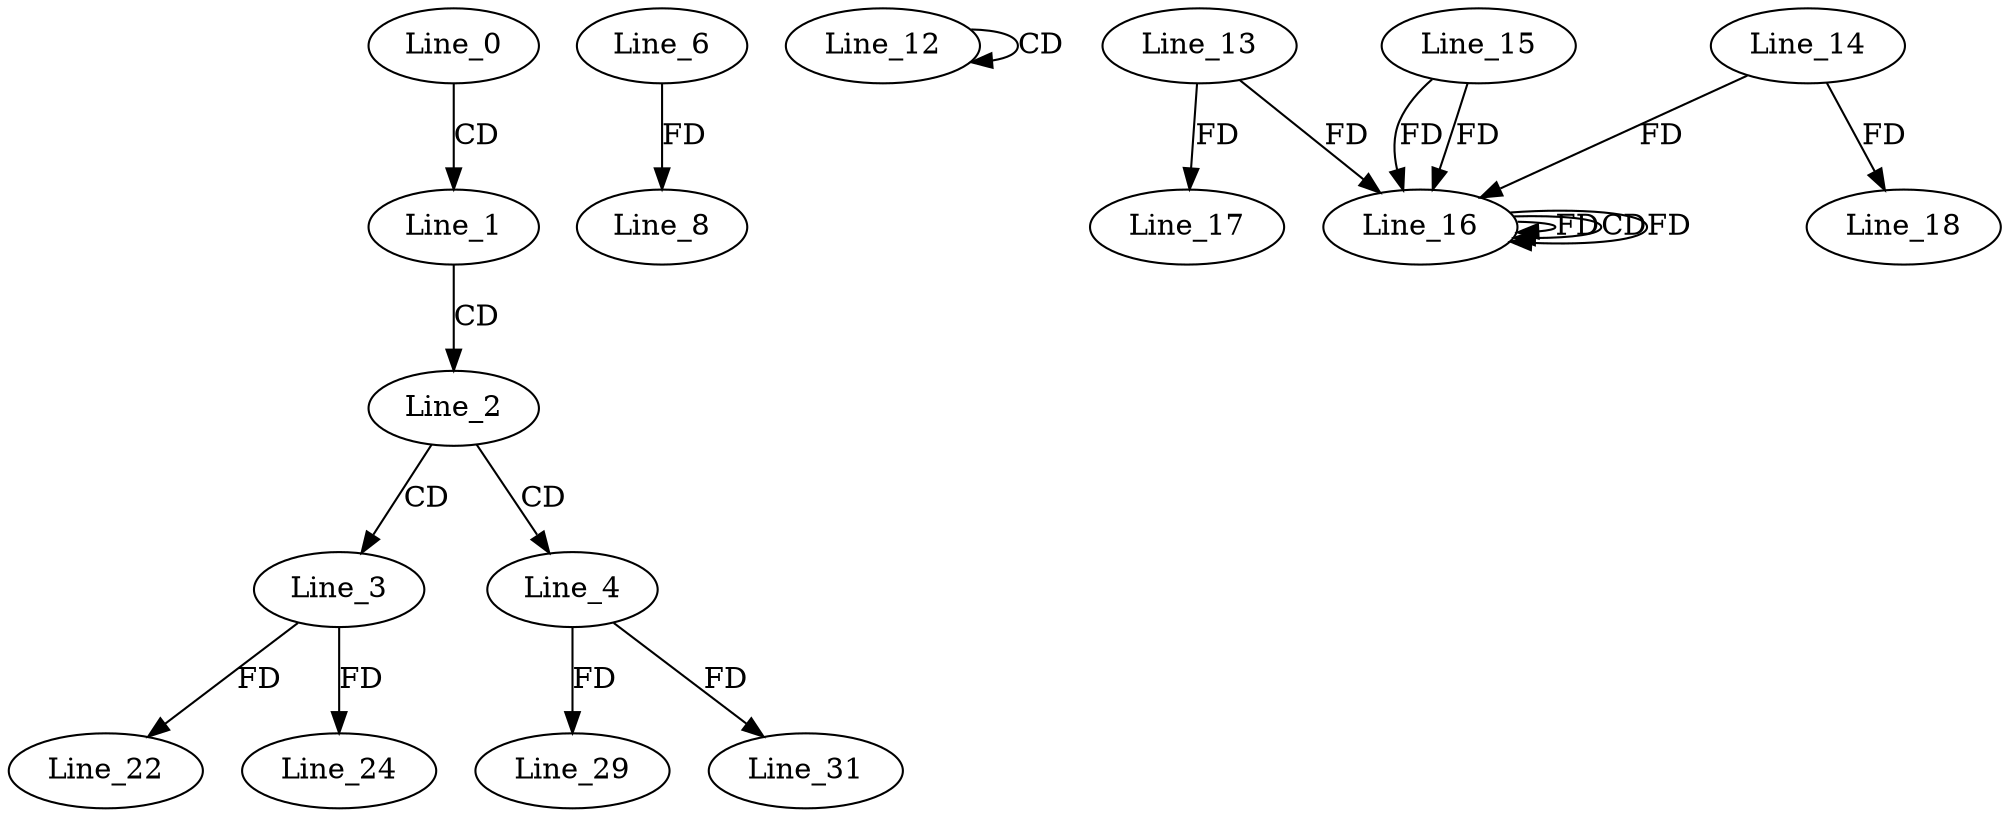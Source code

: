 digraph G {
  Line_0;
  Line_1;
  Line_2;
  Line_3;
  Line_4;
  Line_6;
  Line_8;
  Line_12;
  Line_12;
  Line_16;
  Line_15;
  Line_16;
  Line_13;
  Line_16;
  Line_16;
  Line_14;
  Line_17;
  Line_18;
  Line_22;
  Line_24;
  Line_29;
  Line_31;
  Line_0 -> Line_1 [ label="CD" ];
  Line_1 -> Line_2 [ label="CD" ];
  Line_2 -> Line_3 [ label="CD" ];
  Line_2 -> Line_4 [ label="CD" ];
  Line_6 -> Line_8 [ label="FD" ];
  Line_12 -> Line_12 [ label="CD" ];
  Line_16 -> Line_16 [ label="FD" ];
  Line_15 -> Line_16 [ label="FD" ];
  Line_13 -> Line_16 [ label="FD" ];
  Line_16 -> Line_16 [ label="CD" ];
  Line_14 -> Line_16 [ label="FD" ];
  Line_16 -> Line_16 [ label="FD" ];
  Line_15 -> Line_16 [ label="FD" ];
  Line_13 -> Line_17 [ label="FD" ];
  Line_14 -> Line_18 [ label="FD" ];
  Line_3 -> Line_22 [ label="FD" ];
  Line_3 -> Line_24 [ label="FD" ];
  Line_4 -> Line_29 [ label="FD" ];
  Line_4 -> Line_31 [ label="FD" ];
}
